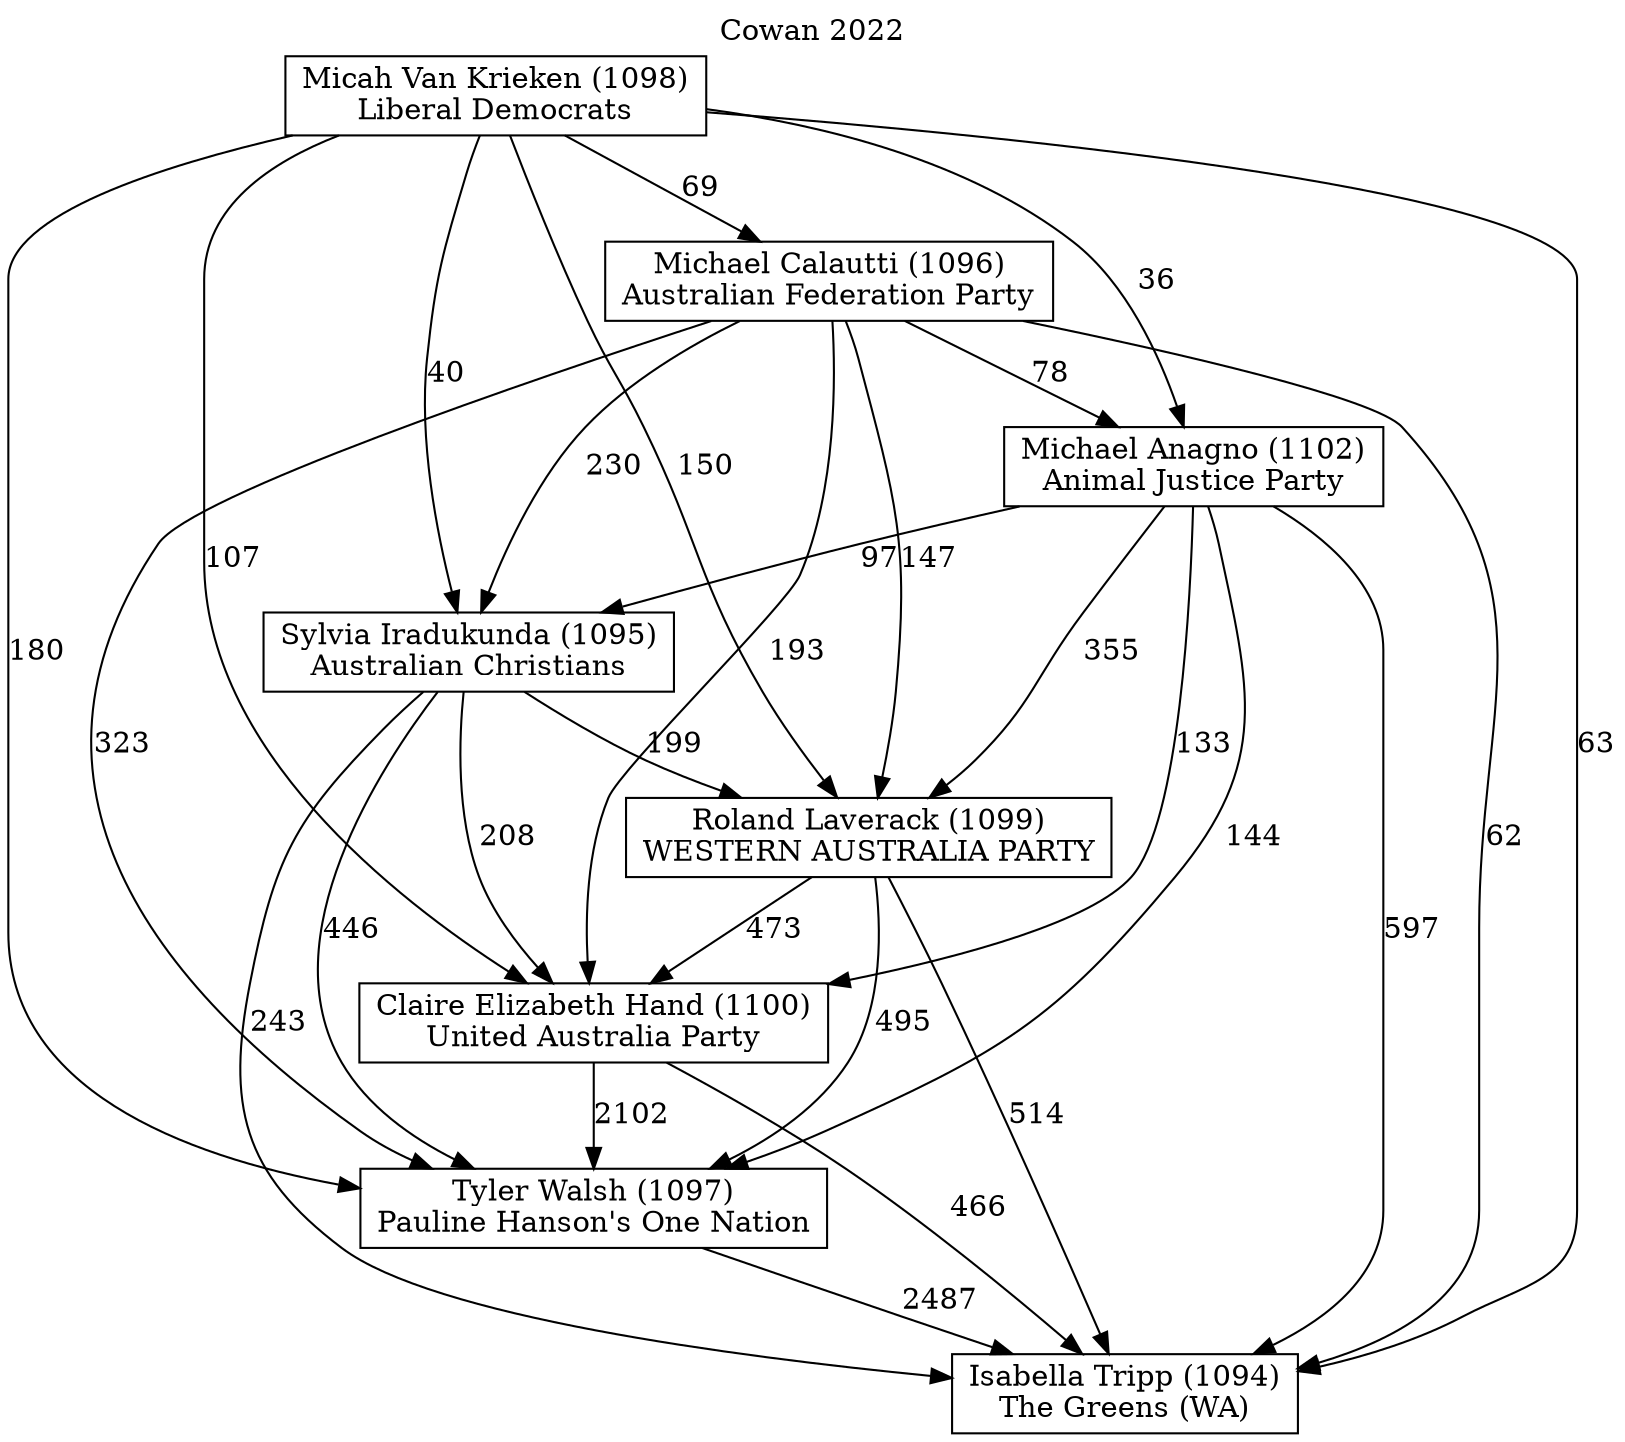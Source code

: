 // House preference flow
digraph "Isabella Tripp (1094)_Cowan_2022" {
	graph [label="Cowan 2022" labelloc=t mclimit=10]
	node [shape=box]
	"Tyler Walsh (1097)" [label="Tyler Walsh (1097)
Pauline Hanson's One Nation"]
	"Micah Van Krieken (1098)" [label="Micah Van Krieken (1098)
Liberal Democrats"]
	"Sylvia Iradukunda (1095)" [label="Sylvia Iradukunda (1095)
Australian Christians"]
	"Michael Calautti (1096)" [label="Michael Calautti (1096)
Australian Federation Party"]
	"Michael Anagno (1102)" [label="Michael Anagno (1102)
Animal Justice Party"]
	"Roland Laverack (1099)" [label="Roland Laverack (1099)
WESTERN AUSTRALIA PARTY"]
	"Isabella Tripp (1094)" [label="Isabella Tripp (1094)
The Greens (WA)"]
	"Claire Elizabeth Hand (1100)" [label="Claire Elizabeth Hand (1100)
United Australia Party"]
	"Michael Anagno (1102)" -> "Isabella Tripp (1094)" [label=597]
	"Tyler Walsh (1097)" -> "Isabella Tripp (1094)" [label=2487]
	"Micah Van Krieken (1098)" -> "Roland Laverack (1099)" [label=150]
	"Sylvia Iradukunda (1095)" -> "Roland Laverack (1099)" [label=199]
	"Roland Laverack (1099)" -> "Isabella Tripp (1094)" [label=514]
	"Micah Van Krieken (1098)" -> "Tyler Walsh (1097)" [label=180]
	"Micah Van Krieken (1098)" -> "Claire Elizabeth Hand (1100)" [label=107]
	"Michael Calautti (1096)" -> "Claire Elizabeth Hand (1100)" [label=193]
	"Michael Anagno (1102)" -> "Claire Elizabeth Hand (1100)" [label=133]
	"Sylvia Iradukunda (1095)" -> "Tyler Walsh (1097)" [label=446]
	"Michael Anagno (1102)" -> "Roland Laverack (1099)" [label=355]
	"Michael Anagno (1102)" -> "Sylvia Iradukunda (1095)" [label=97]
	"Michael Anagno (1102)" -> "Tyler Walsh (1097)" [label=144]
	"Sylvia Iradukunda (1095)" -> "Isabella Tripp (1094)" [label=243]
	"Michael Calautti (1096)" -> "Sylvia Iradukunda (1095)" [label=230]
	"Michael Calautti (1096)" -> "Roland Laverack (1099)" [label=147]
	"Claire Elizabeth Hand (1100)" -> "Isabella Tripp (1094)" [label=466]
	"Micah Van Krieken (1098)" -> "Michael Anagno (1102)" [label=36]
	"Claire Elizabeth Hand (1100)" -> "Tyler Walsh (1097)" [label=2102]
	"Micah Van Krieken (1098)" -> "Michael Calautti (1096)" [label=69]
	"Micah Van Krieken (1098)" -> "Isabella Tripp (1094)" [label=63]
	"Micah Van Krieken (1098)" -> "Sylvia Iradukunda (1095)" [label=40]
	"Michael Calautti (1096)" -> "Michael Anagno (1102)" [label=78]
	"Michael Calautti (1096)" -> "Tyler Walsh (1097)" [label=323]
	"Roland Laverack (1099)" -> "Tyler Walsh (1097)" [label=495]
	"Roland Laverack (1099)" -> "Claire Elizabeth Hand (1100)" [label=473]
	"Sylvia Iradukunda (1095)" -> "Claire Elizabeth Hand (1100)" [label=208]
	"Michael Calautti (1096)" -> "Isabella Tripp (1094)" [label=62]
}
